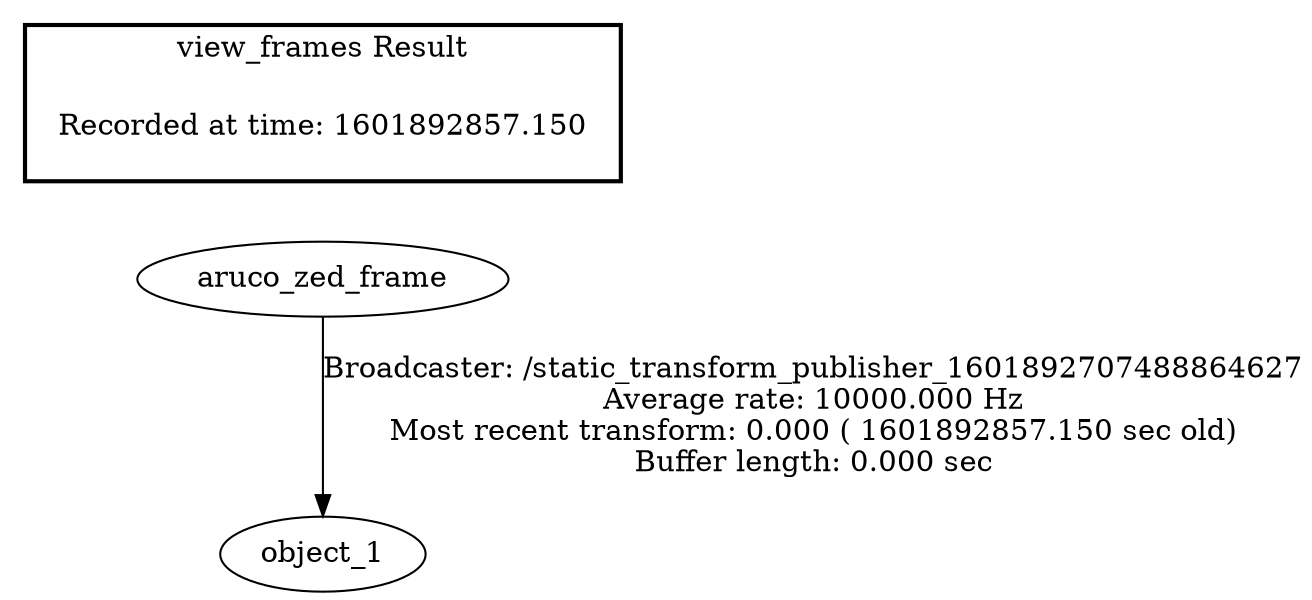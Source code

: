 digraph G {
"aruco_zed_frame" -> "object_1"[label="Broadcaster: /static_transform_publisher_1601892707488864627\nAverage rate: 10000.000 Hz\nMost recent transform: 0.000 ( 1601892857.150 sec old)\nBuffer length: 0.000 sec\n"];
edge [style=invis];
 subgraph cluster_legend { style=bold; color=black; label ="view_frames Result";
"Recorded at time: 1601892857.150"[ shape=plaintext ] ;
 }->"aruco_zed_frame";
}